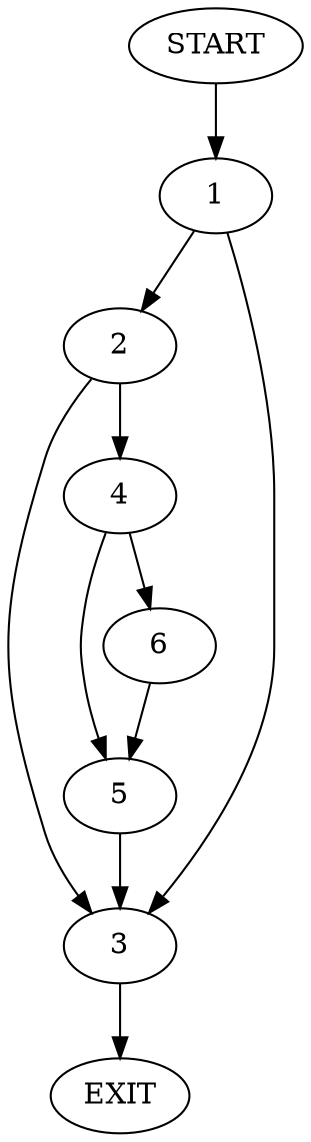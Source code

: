 digraph {
0 [label="START"]
7 [label="EXIT"]
0 -> 1
1 -> 2
1 -> 3
2 -> 3
2 -> 4
3 -> 7
4 -> 5
4 -> 6
5 -> 3
6 -> 5
}
